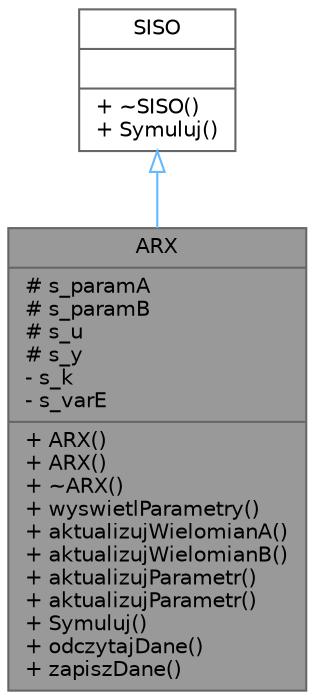 digraph "ARX"
{
 // LATEX_PDF_SIZE
  bgcolor="transparent";
  edge [fontname=Helvetica,fontsize=10,labelfontname=Helvetica,labelfontsize=10];
  node [fontname=Helvetica,fontsize=10,shape=box,height=0.2,width=0.4];
  Node1 [shape=record,label="{ARX\n|# s_paramA\l# s_paramB\l# s_u\l# s_y\l- s_k\l- s_varE\l|+ ARX()\l+ ARX()\l+ ~ARX()\l+ wyswietlParametry()\l+ aktualizujWielomianA()\l+ aktualizujWielomianB()\l+ aktualizujParametr()\l+ aktualizujParametr()\l+ Symuluj()\l+ odczytajDane()\l+ zapiszDane()\l}",height=0.2,width=0.4,color="gray40", fillcolor="grey60", style="filled", fontcolor="black",tooltip=" "];
  Node2 -> Node1 [dir="back",color="steelblue1",style="solid",arrowtail="onormal"];
  Node2 [shape=record,label="{SISO\n||+ ~SISO()\l+ Symuluj()\l}",height=0.2,width=0.4,color="gray40", fillcolor="white", style="filled",URL="$class_s_i_s_o.html",tooltip=" "];
}
